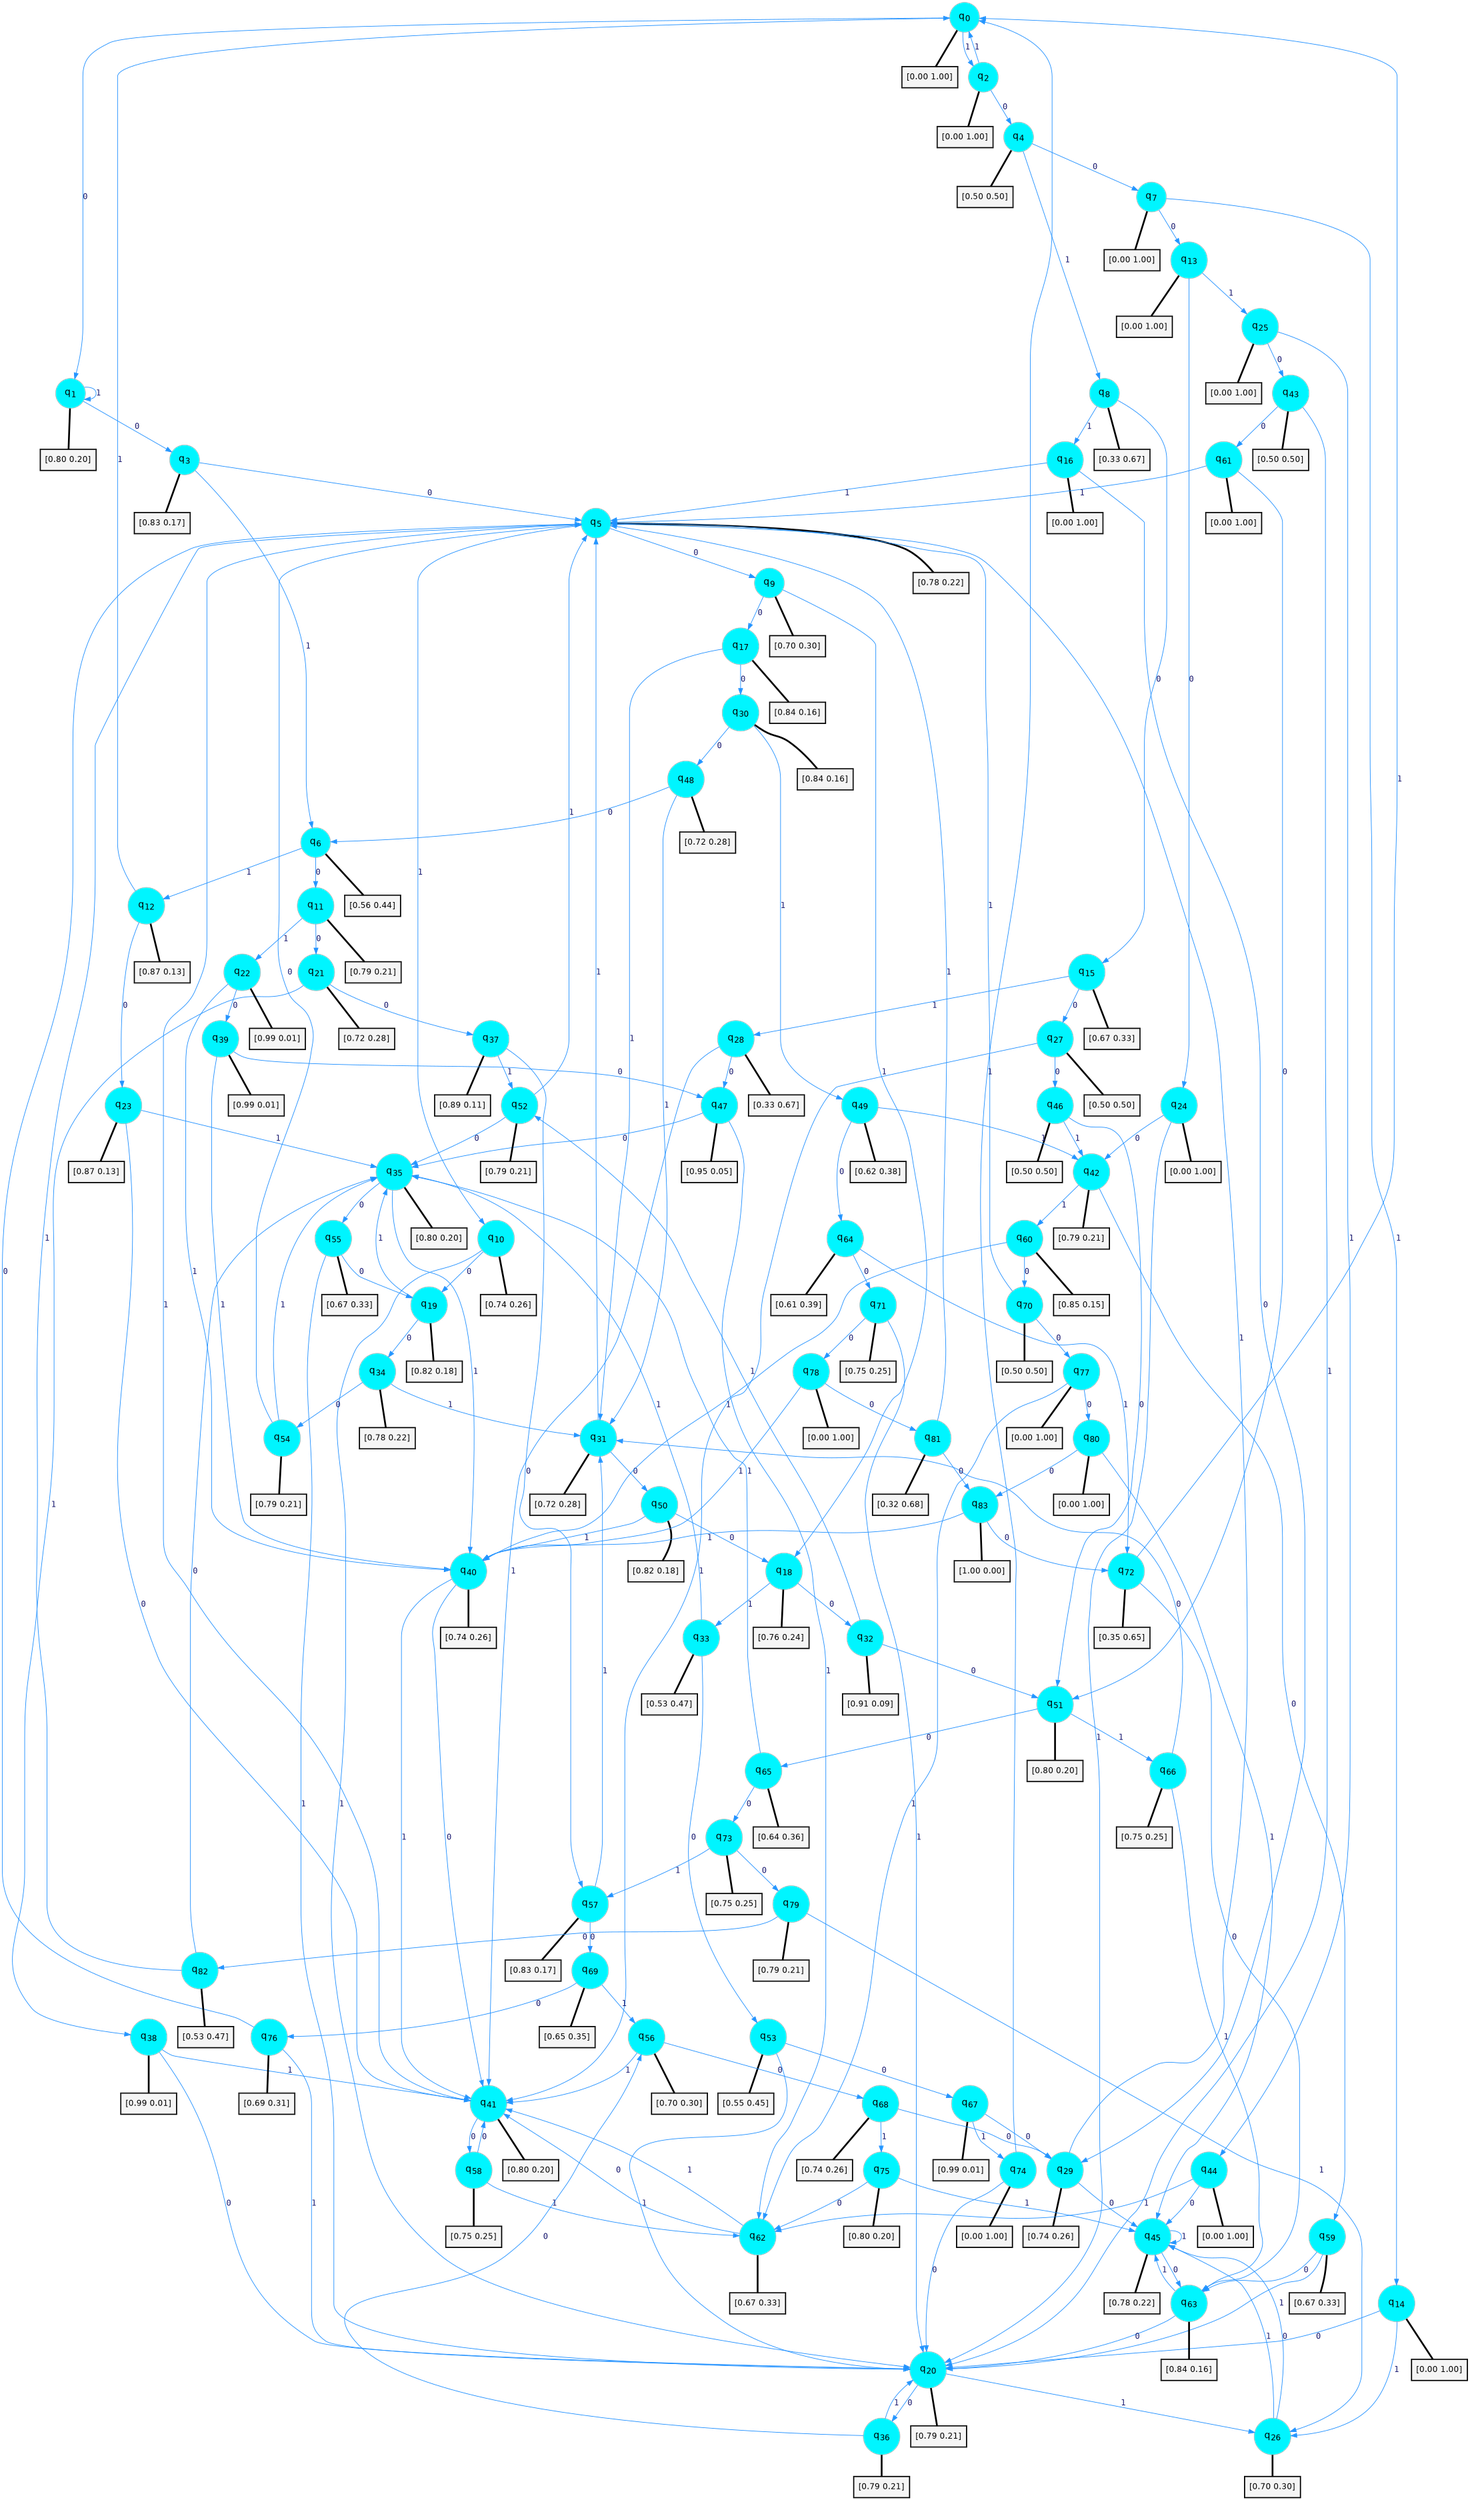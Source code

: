 digraph G {
graph [
bgcolor=transparent, dpi=300, rankdir=TD, size="40,25"];
node [
color=gray, fillcolor=turquoise1, fontcolor=black, fontname=Helvetica, fontsize=16, fontweight=bold, shape=circle, style=filled];
edge [
arrowsize=1, color=dodgerblue1, fontcolor=midnightblue, fontname=courier, fontweight=bold, penwidth=1, style=solid, weight=20];
0[label=<q<SUB>0</SUB>>];
1[label=<q<SUB>1</SUB>>];
2[label=<q<SUB>2</SUB>>];
3[label=<q<SUB>3</SUB>>];
4[label=<q<SUB>4</SUB>>];
5[label=<q<SUB>5</SUB>>];
6[label=<q<SUB>6</SUB>>];
7[label=<q<SUB>7</SUB>>];
8[label=<q<SUB>8</SUB>>];
9[label=<q<SUB>9</SUB>>];
10[label=<q<SUB>10</SUB>>];
11[label=<q<SUB>11</SUB>>];
12[label=<q<SUB>12</SUB>>];
13[label=<q<SUB>13</SUB>>];
14[label=<q<SUB>14</SUB>>];
15[label=<q<SUB>15</SUB>>];
16[label=<q<SUB>16</SUB>>];
17[label=<q<SUB>17</SUB>>];
18[label=<q<SUB>18</SUB>>];
19[label=<q<SUB>19</SUB>>];
20[label=<q<SUB>20</SUB>>];
21[label=<q<SUB>21</SUB>>];
22[label=<q<SUB>22</SUB>>];
23[label=<q<SUB>23</SUB>>];
24[label=<q<SUB>24</SUB>>];
25[label=<q<SUB>25</SUB>>];
26[label=<q<SUB>26</SUB>>];
27[label=<q<SUB>27</SUB>>];
28[label=<q<SUB>28</SUB>>];
29[label=<q<SUB>29</SUB>>];
30[label=<q<SUB>30</SUB>>];
31[label=<q<SUB>31</SUB>>];
32[label=<q<SUB>32</SUB>>];
33[label=<q<SUB>33</SUB>>];
34[label=<q<SUB>34</SUB>>];
35[label=<q<SUB>35</SUB>>];
36[label=<q<SUB>36</SUB>>];
37[label=<q<SUB>37</SUB>>];
38[label=<q<SUB>38</SUB>>];
39[label=<q<SUB>39</SUB>>];
40[label=<q<SUB>40</SUB>>];
41[label=<q<SUB>41</SUB>>];
42[label=<q<SUB>42</SUB>>];
43[label=<q<SUB>43</SUB>>];
44[label=<q<SUB>44</SUB>>];
45[label=<q<SUB>45</SUB>>];
46[label=<q<SUB>46</SUB>>];
47[label=<q<SUB>47</SUB>>];
48[label=<q<SUB>48</SUB>>];
49[label=<q<SUB>49</SUB>>];
50[label=<q<SUB>50</SUB>>];
51[label=<q<SUB>51</SUB>>];
52[label=<q<SUB>52</SUB>>];
53[label=<q<SUB>53</SUB>>];
54[label=<q<SUB>54</SUB>>];
55[label=<q<SUB>55</SUB>>];
56[label=<q<SUB>56</SUB>>];
57[label=<q<SUB>57</SUB>>];
58[label=<q<SUB>58</SUB>>];
59[label=<q<SUB>59</SUB>>];
60[label=<q<SUB>60</SUB>>];
61[label=<q<SUB>61</SUB>>];
62[label=<q<SUB>62</SUB>>];
63[label=<q<SUB>63</SUB>>];
64[label=<q<SUB>64</SUB>>];
65[label=<q<SUB>65</SUB>>];
66[label=<q<SUB>66</SUB>>];
67[label=<q<SUB>67</SUB>>];
68[label=<q<SUB>68</SUB>>];
69[label=<q<SUB>69</SUB>>];
70[label=<q<SUB>70</SUB>>];
71[label=<q<SUB>71</SUB>>];
72[label=<q<SUB>72</SUB>>];
73[label=<q<SUB>73</SUB>>];
74[label=<q<SUB>74</SUB>>];
75[label=<q<SUB>75</SUB>>];
76[label=<q<SUB>76</SUB>>];
77[label=<q<SUB>77</SUB>>];
78[label=<q<SUB>78</SUB>>];
79[label=<q<SUB>79</SUB>>];
80[label=<q<SUB>80</SUB>>];
81[label=<q<SUB>81</SUB>>];
82[label=<q<SUB>82</SUB>>];
83[label=<q<SUB>83</SUB>>];
84[label="[0.00 1.00]", shape=box,fontcolor=black, fontname=Helvetica, fontsize=14, penwidth=2, fillcolor=whitesmoke,color=black];
85[label="[0.80 0.20]", shape=box,fontcolor=black, fontname=Helvetica, fontsize=14, penwidth=2, fillcolor=whitesmoke,color=black];
86[label="[0.00 1.00]", shape=box,fontcolor=black, fontname=Helvetica, fontsize=14, penwidth=2, fillcolor=whitesmoke,color=black];
87[label="[0.83 0.17]", shape=box,fontcolor=black, fontname=Helvetica, fontsize=14, penwidth=2, fillcolor=whitesmoke,color=black];
88[label="[0.50 0.50]", shape=box,fontcolor=black, fontname=Helvetica, fontsize=14, penwidth=2, fillcolor=whitesmoke,color=black];
89[label="[0.78 0.22]", shape=box,fontcolor=black, fontname=Helvetica, fontsize=14, penwidth=2, fillcolor=whitesmoke,color=black];
90[label="[0.56 0.44]", shape=box,fontcolor=black, fontname=Helvetica, fontsize=14, penwidth=2, fillcolor=whitesmoke,color=black];
91[label="[0.00 1.00]", shape=box,fontcolor=black, fontname=Helvetica, fontsize=14, penwidth=2, fillcolor=whitesmoke,color=black];
92[label="[0.33 0.67]", shape=box,fontcolor=black, fontname=Helvetica, fontsize=14, penwidth=2, fillcolor=whitesmoke,color=black];
93[label="[0.70 0.30]", shape=box,fontcolor=black, fontname=Helvetica, fontsize=14, penwidth=2, fillcolor=whitesmoke,color=black];
94[label="[0.74 0.26]", shape=box,fontcolor=black, fontname=Helvetica, fontsize=14, penwidth=2, fillcolor=whitesmoke,color=black];
95[label="[0.79 0.21]", shape=box,fontcolor=black, fontname=Helvetica, fontsize=14, penwidth=2, fillcolor=whitesmoke,color=black];
96[label="[0.87 0.13]", shape=box,fontcolor=black, fontname=Helvetica, fontsize=14, penwidth=2, fillcolor=whitesmoke,color=black];
97[label="[0.00 1.00]", shape=box,fontcolor=black, fontname=Helvetica, fontsize=14, penwidth=2, fillcolor=whitesmoke,color=black];
98[label="[0.00 1.00]", shape=box,fontcolor=black, fontname=Helvetica, fontsize=14, penwidth=2, fillcolor=whitesmoke,color=black];
99[label="[0.67 0.33]", shape=box,fontcolor=black, fontname=Helvetica, fontsize=14, penwidth=2, fillcolor=whitesmoke,color=black];
100[label="[0.00 1.00]", shape=box,fontcolor=black, fontname=Helvetica, fontsize=14, penwidth=2, fillcolor=whitesmoke,color=black];
101[label="[0.84 0.16]", shape=box,fontcolor=black, fontname=Helvetica, fontsize=14, penwidth=2, fillcolor=whitesmoke,color=black];
102[label="[0.76 0.24]", shape=box,fontcolor=black, fontname=Helvetica, fontsize=14, penwidth=2, fillcolor=whitesmoke,color=black];
103[label="[0.82 0.18]", shape=box,fontcolor=black, fontname=Helvetica, fontsize=14, penwidth=2, fillcolor=whitesmoke,color=black];
104[label="[0.79 0.21]", shape=box,fontcolor=black, fontname=Helvetica, fontsize=14, penwidth=2, fillcolor=whitesmoke,color=black];
105[label="[0.72 0.28]", shape=box,fontcolor=black, fontname=Helvetica, fontsize=14, penwidth=2, fillcolor=whitesmoke,color=black];
106[label="[0.99 0.01]", shape=box,fontcolor=black, fontname=Helvetica, fontsize=14, penwidth=2, fillcolor=whitesmoke,color=black];
107[label="[0.87 0.13]", shape=box,fontcolor=black, fontname=Helvetica, fontsize=14, penwidth=2, fillcolor=whitesmoke,color=black];
108[label="[0.00 1.00]", shape=box,fontcolor=black, fontname=Helvetica, fontsize=14, penwidth=2, fillcolor=whitesmoke,color=black];
109[label="[0.00 1.00]", shape=box,fontcolor=black, fontname=Helvetica, fontsize=14, penwidth=2, fillcolor=whitesmoke,color=black];
110[label="[0.70 0.30]", shape=box,fontcolor=black, fontname=Helvetica, fontsize=14, penwidth=2, fillcolor=whitesmoke,color=black];
111[label="[0.50 0.50]", shape=box,fontcolor=black, fontname=Helvetica, fontsize=14, penwidth=2, fillcolor=whitesmoke,color=black];
112[label="[0.33 0.67]", shape=box,fontcolor=black, fontname=Helvetica, fontsize=14, penwidth=2, fillcolor=whitesmoke,color=black];
113[label="[0.74 0.26]", shape=box,fontcolor=black, fontname=Helvetica, fontsize=14, penwidth=2, fillcolor=whitesmoke,color=black];
114[label="[0.84 0.16]", shape=box,fontcolor=black, fontname=Helvetica, fontsize=14, penwidth=2, fillcolor=whitesmoke,color=black];
115[label="[0.72 0.28]", shape=box,fontcolor=black, fontname=Helvetica, fontsize=14, penwidth=2, fillcolor=whitesmoke,color=black];
116[label="[0.91 0.09]", shape=box,fontcolor=black, fontname=Helvetica, fontsize=14, penwidth=2, fillcolor=whitesmoke,color=black];
117[label="[0.53 0.47]", shape=box,fontcolor=black, fontname=Helvetica, fontsize=14, penwidth=2, fillcolor=whitesmoke,color=black];
118[label="[0.78 0.22]", shape=box,fontcolor=black, fontname=Helvetica, fontsize=14, penwidth=2, fillcolor=whitesmoke,color=black];
119[label="[0.80 0.20]", shape=box,fontcolor=black, fontname=Helvetica, fontsize=14, penwidth=2, fillcolor=whitesmoke,color=black];
120[label="[0.79 0.21]", shape=box,fontcolor=black, fontname=Helvetica, fontsize=14, penwidth=2, fillcolor=whitesmoke,color=black];
121[label="[0.89 0.11]", shape=box,fontcolor=black, fontname=Helvetica, fontsize=14, penwidth=2, fillcolor=whitesmoke,color=black];
122[label="[0.99 0.01]", shape=box,fontcolor=black, fontname=Helvetica, fontsize=14, penwidth=2, fillcolor=whitesmoke,color=black];
123[label="[0.99 0.01]", shape=box,fontcolor=black, fontname=Helvetica, fontsize=14, penwidth=2, fillcolor=whitesmoke,color=black];
124[label="[0.74 0.26]", shape=box,fontcolor=black, fontname=Helvetica, fontsize=14, penwidth=2, fillcolor=whitesmoke,color=black];
125[label="[0.80 0.20]", shape=box,fontcolor=black, fontname=Helvetica, fontsize=14, penwidth=2, fillcolor=whitesmoke,color=black];
126[label="[0.79 0.21]", shape=box,fontcolor=black, fontname=Helvetica, fontsize=14, penwidth=2, fillcolor=whitesmoke,color=black];
127[label="[0.50 0.50]", shape=box,fontcolor=black, fontname=Helvetica, fontsize=14, penwidth=2, fillcolor=whitesmoke,color=black];
128[label="[0.00 1.00]", shape=box,fontcolor=black, fontname=Helvetica, fontsize=14, penwidth=2, fillcolor=whitesmoke,color=black];
129[label="[0.78 0.22]", shape=box,fontcolor=black, fontname=Helvetica, fontsize=14, penwidth=2, fillcolor=whitesmoke,color=black];
130[label="[0.50 0.50]", shape=box,fontcolor=black, fontname=Helvetica, fontsize=14, penwidth=2, fillcolor=whitesmoke,color=black];
131[label="[0.95 0.05]", shape=box,fontcolor=black, fontname=Helvetica, fontsize=14, penwidth=2, fillcolor=whitesmoke,color=black];
132[label="[0.72 0.28]", shape=box,fontcolor=black, fontname=Helvetica, fontsize=14, penwidth=2, fillcolor=whitesmoke,color=black];
133[label="[0.62 0.38]", shape=box,fontcolor=black, fontname=Helvetica, fontsize=14, penwidth=2, fillcolor=whitesmoke,color=black];
134[label="[0.82 0.18]", shape=box,fontcolor=black, fontname=Helvetica, fontsize=14, penwidth=2, fillcolor=whitesmoke,color=black];
135[label="[0.80 0.20]", shape=box,fontcolor=black, fontname=Helvetica, fontsize=14, penwidth=2, fillcolor=whitesmoke,color=black];
136[label="[0.79 0.21]", shape=box,fontcolor=black, fontname=Helvetica, fontsize=14, penwidth=2, fillcolor=whitesmoke,color=black];
137[label="[0.55 0.45]", shape=box,fontcolor=black, fontname=Helvetica, fontsize=14, penwidth=2, fillcolor=whitesmoke,color=black];
138[label="[0.79 0.21]", shape=box,fontcolor=black, fontname=Helvetica, fontsize=14, penwidth=2, fillcolor=whitesmoke,color=black];
139[label="[0.67 0.33]", shape=box,fontcolor=black, fontname=Helvetica, fontsize=14, penwidth=2, fillcolor=whitesmoke,color=black];
140[label="[0.70 0.30]", shape=box,fontcolor=black, fontname=Helvetica, fontsize=14, penwidth=2, fillcolor=whitesmoke,color=black];
141[label="[0.83 0.17]", shape=box,fontcolor=black, fontname=Helvetica, fontsize=14, penwidth=2, fillcolor=whitesmoke,color=black];
142[label="[0.75 0.25]", shape=box,fontcolor=black, fontname=Helvetica, fontsize=14, penwidth=2, fillcolor=whitesmoke,color=black];
143[label="[0.67 0.33]", shape=box,fontcolor=black, fontname=Helvetica, fontsize=14, penwidth=2, fillcolor=whitesmoke,color=black];
144[label="[0.85 0.15]", shape=box,fontcolor=black, fontname=Helvetica, fontsize=14, penwidth=2, fillcolor=whitesmoke,color=black];
145[label="[0.00 1.00]", shape=box,fontcolor=black, fontname=Helvetica, fontsize=14, penwidth=2, fillcolor=whitesmoke,color=black];
146[label="[0.67 0.33]", shape=box,fontcolor=black, fontname=Helvetica, fontsize=14, penwidth=2, fillcolor=whitesmoke,color=black];
147[label="[0.84 0.16]", shape=box,fontcolor=black, fontname=Helvetica, fontsize=14, penwidth=2, fillcolor=whitesmoke,color=black];
148[label="[0.61 0.39]", shape=box,fontcolor=black, fontname=Helvetica, fontsize=14, penwidth=2, fillcolor=whitesmoke,color=black];
149[label="[0.64 0.36]", shape=box,fontcolor=black, fontname=Helvetica, fontsize=14, penwidth=2, fillcolor=whitesmoke,color=black];
150[label="[0.75 0.25]", shape=box,fontcolor=black, fontname=Helvetica, fontsize=14, penwidth=2, fillcolor=whitesmoke,color=black];
151[label="[0.99 0.01]", shape=box,fontcolor=black, fontname=Helvetica, fontsize=14, penwidth=2, fillcolor=whitesmoke,color=black];
152[label="[0.74 0.26]", shape=box,fontcolor=black, fontname=Helvetica, fontsize=14, penwidth=2, fillcolor=whitesmoke,color=black];
153[label="[0.65 0.35]", shape=box,fontcolor=black, fontname=Helvetica, fontsize=14, penwidth=2, fillcolor=whitesmoke,color=black];
154[label="[0.50 0.50]", shape=box,fontcolor=black, fontname=Helvetica, fontsize=14, penwidth=2, fillcolor=whitesmoke,color=black];
155[label="[0.75 0.25]", shape=box,fontcolor=black, fontname=Helvetica, fontsize=14, penwidth=2, fillcolor=whitesmoke,color=black];
156[label="[0.35 0.65]", shape=box,fontcolor=black, fontname=Helvetica, fontsize=14, penwidth=2, fillcolor=whitesmoke,color=black];
157[label="[0.75 0.25]", shape=box,fontcolor=black, fontname=Helvetica, fontsize=14, penwidth=2, fillcolor=whitesmoke,color=black];
158[label="[0.00 1.00]", shape=box,fontcolor=black, fontname=Helvetica, fontsize=14, penwidth=2, fillcolor=whitesmoke,color=black];
159[label="[0.80 0.20]", shape=box,fontcolor=black, fontname=Helvetica, fontsize=14, penwidth=2, fillcolor=whitesmoke,color=black];
160[label="[0.69 0.31]", shape=box,fontcolor=black, fontname=Helvetica, fontsize=14, penwidth=2, fillcolor=whitesmoke,color=black];
161[label="[0.00 1.00]", shape=box,fontcolor=black, fontname=Helvetica, fontsize=14, penwidth=2, fillcolor=whitesmoke,color=black];
162[label="[0.00 1.00]", shape=box,fontcolor=black, fontname=Helvetica, fontsize=14, penwidth=2, fillcolor=whitesmoke,color=black];
163[label="[0.79 0.21]", shape=box,fontcolor=black, fontname=Helvetica, fontsize=14, penwidth=2, fillcolor=whitesmoke,color=black];
164[label="[0.00 1.00]", shape=box,fontcolor=black, fontname=Helvetica, fontsize=14, penwidth=2, fillcolor=whitesmoke,color=black];
165[label="[0.32 0.68]", shape=box,fontcolor=black, fontname=Helvetica, fontsize=14, penwidth=2, fillcolor=whitesmoke,color=black];
166[label="[0.53 0.47]", shape=box,fontcolor=black, fontname=Helvetica, fontsize=14, penwidth=2, fillcolor=whitesmoke,color=black];
167[label="[1.00 0.00]", shape=box,fontcolor=black, fontname=Helvetica, fontsize=14, penwidth=2, fillcolor=whitesmoke,color=black];
0->1 [label=0];
0->2 [label=1];
0->84 [arrowhead=none, penwidth=3,color=black];
1->3 [label=0];
1->1 [label=1];
1->85 [arrowhead=none, penwidth=3,color=black];
2->4 [label=0];
2->0 [label=1];
2->86 [arrowhead=none, penwidth=3,color=black];
3->5 [label=0];
3->6 [label=1];
3->87 [arrowhead=none, penwidth=3,color=black];
4->7 [label=0];
4->8 [label=1];
4->88 [arrowhead=none, penwidth=3,color=black];
5->9 [label=0];
5->10 [label=1];
5->89 [arrowhead=none, penwidth=3,color=black];
6->11 [label=0];
6->12 [label=1];
6->90 [arrowhead=none, penwidth=3,color=black];
7->13 [label=0];
7->14 [label=1];
7->91 [arrowhead=none, penwidth=3,color=black];
8->15 [label=0];
8->16 [label=1];
8->92 [arrowhead=none, penwidth=3,color=black];
9->17 [label=0];
9->18 [label=1];
9->93 [arrowhead=none, penwidth=3,color=black];
10->19 [label=0];
10->20 [label=1];
10->94 [arrowhead=none, penwidth=3,color=black];
11->21 [label=0];
11->22 [label=1];
11->95 [arrowhead=none, penwidth=3,color=black];
12->23 [label=0];
12->0 [label=1];
12->96 [arrowhead=none, penwidth=3,color=black];
13->24 [label=0];
13->25 [label=1];
13->97 [arrowhead=none, penwidth=3,color=black];
14->20 [label=0];
14->26 [label=1];
14->98 [arrowhead=none, penwidth=3,color=black];
15->27 [label=0];
15->28 [label=1];
15->99 [arrowhead=none, penwidth=3,color=black];
16->29 [label=0];
16->5 [label=1];
16->100 [arrowhead=none, penwidth=3,color=black];
17->30 [label=0];
17->31 [label=1];
17->101 [arrowhead=none, penwidth=3,color=black];
18->32 [label=0];
18->33 [label=1];
18->102 [arrowhead=none, penwidth=3,color=black];
19->34 [label=0];
19->35 [label=1];
19->103 [arrowhead=none, penwidth=3,color=black];
20->36 [label=0];
20->26 [label=1];
20->104 [arrowhead=none, penwidth=3,color=black];
21->37 [label=0];
21->38 [label=1];
21->105 [arrowhead=none, penwidth=3,color=black];
22->39 [label=0];
22->40 [label=1];
22->106 [arrowhead=none, penwidth=3,color=black];
23->41 [label=0];
23->35 [label=1];
23->107 [arrowhead=none, penwidth=3,color=black];
24->42 [label=0];
24->20 [label=1];
24->108 [arrowhead=none, penwidth=3,color=black];
25->43 [label=0];
25->44 [label=1];
25->109 [arrowhead=none, penwidth=3,color=black];
26->45 [label=0];
26->45 [label=1];
26->110 [arrowhead=none, penwidth=3,color=black];
27->46 [label=0];
27->41 [label=1];
27->111 [arrowhead=none, penwidth=3,color=black];
28->47 [label=0];
28->41 [label=1];
28->112 [arrowhead=none, penwidth=3,color=black];
29->45 [label=0];
29->5 [label=1];
29->113 [arrowhead=none, penwidth=3,color=black];
30->48 [label=0];
30->49 [label=1];
30->114 [arrowhead=none, penwidth=3,color=black];
31->50 [label=0];
31->5 [label=1];
31->115 [arrowhead=none, penwidth=3,color=black];
32->51 [label=0];
32->52 [label=1];
32->116 [arrowhead=none, penwidth=3,color=black];
33->53 [label=0];
33->35 [label=1];
33->117 [arrowhead=none, penwidth=3,color=black];
34->54 [label=0];
34->31 [label=1];
34->118 [arrowhead=none, penwidth=3,color=black];
35->55 [label=0];
35->40 [label=1];
35->119 [arrowhead=none, penwidth=3,color=black];
36->56 [label=0];
36->20 [label=1];
36->120 [arrowhead=none, penwidth=3,color=black];
37->57 [label=0];
37->52 [label=1];
37->121 [arrowhead=none, penwidth=3,color=black];
38->20 [label=0];
38->41 [label=1];
38->122 [arrowhead=none, penwidth=3,color=black];
39->47 [label=0];
39->40 [label=1];
39->123 [arrowhead=none, penwidth=3,color=black];
40->41 [label=0];
40->41 [label=1];
40->124 [arrowhead=none, penwidth=3,color=black];
41->58 [label=0];
41->5 [label=1];
41->125 [arrowhead=none, penwidth=3,color=black];
42->59 [label=0];
42->60 [label=1];
42->126 [arrowhead=none, penwidth=3,color=black];
43->61 [label=0];
43->20 [label=1];
43->127 [arrowhead=none, penwidth=3,color=black];
44->45 [label=0];
44->62 [label=1];
44->128 [arrowhead=none, penwidth=3,color=black];
45->63 [label=0];
45->45 [label=1];
45->129 [arrowhead=none, penwidth=3,color=black];
46->51 [label=0];
46->42 [label=1];
46->130 [arrowhead=none, penwidth=3,color=black];
47->35 [label=0];
47->62 [label=1];
47->131 [arrowhead=none, penwidth=3,color=black];
48->6 [label=0];
48->31 [label=1];
48->132 [arrowhead=none, penwidth=3,color=black];
49->64 [label=0];
49->42 [label=1];
49->133 [arrowhead=none, penwidth=3,color=black];
50->18 [label=0];
50->40 [label=1];
50->134 [arrowhead=none, penwidth=3,color=black];
51->65 [label=0];
51->66 [label=1];
51->135 [arrowhead=none, penwidth=3,color=black];
52->35 [label=0];
52->5 [label=1];
52->136 [arrowhead=none, penwidth=3,color=black];
53->67 [label=0];
53->20 [label=1];
53->137 [arrowhead=none, penwidth=3,color=black];
54->5 [label=0];
54->35 [label=1];
54->138 [arrowhead=none, penwidth=3,color=black];
55->19 [label=0];
55->20 [label=1];
55->139 [arrowhead=none, penwidth=3,color=black];
56->68 [label=0];
56->41 [label=1];
56->140 [arrowhead=none, penwidth=3,color=black];
57->69 [label=0];
57->31 [label=1];
57->141 [arrowhead=none, penwidth=3,color=black];
58->41 [label=0];
58->62 [label=1];
58->142 [arrowhead=none, penwidth=3,color=black];
59->63 [label=0];
59->20 [label=1];
59->143 [arrowhead=none, penwidth=3,color=black];
60->70 [label=0];
60->40 [label=1];
60->144 [arrowhead=none, penwidth=3,color=black];
61->51 [label=0];
61->5 [label=1];
61->145 [arrowhead=none, penwidth=3,color=black];
62->41 [label=0];
62->41 [label=1];
62->146 [arrowhead=none, penwidth=3,color=black];
63->20 [label=0];
63->45 [label=1];
63->147 [arrowhead=none, penwidth=3,color=black];
64->71 [label=0];
64->72 [label=1];
64->148 [arrowhead=none, penwidth=3,color=black];
65->73 [label=0];
65->35 [label=1];
65->149 [arrowhead=none, penwidth=3,color=black];
66->31 [label=0];
66->63 [label=1];
66->150 [arrowhead=none, penwidth=3,color=black];
67->29 [label=0];
67->74 [label=1];
67->151 [arrowhead=none, penwidth=3,color=black];
68->29 [label=0];
68->75 [label=1];
68->152 [arrowhead=none, penwidth=3,color=black];
69->76 [label=0];
69->56 [label=1];
69->153 [arrowhead=none, penwidth=3,color=black];
70->77 [label=0];
70->5 [label=1];
70->154 [arrowhead=none, penwidth=3,color=black];
71->78 [label=0];
71->20 [label=1];
71->155 [arrowhead=none, penwidth=3,color=black];
72->63 [label=0];
72->0 [label=1];
72->156 [arrowhead=none, penwidth=3,color=black];
73->79 [label=0];
73->57 [label=1];
73->157 [arrowhead=none, penwidth=3,color=black];
74->20 [label=0];
74->0 [label=1];
74->158 [arrowhead=none, penwidth=3,color=black];
75->62 [label=0];
75->45 [label=1];
75->159 [arrowhead=none, penwidth=3,color=black];
76->5 [label=0];
76->20 [label=1];
76->160 [arrowhead=none, penwidth=3,color=black];
77->80 [label=0];
77->62 [label=1];
77->161 [arrowhead=none, penwidth=3,color=black];
78->81 [label=0];
78->40 [label=1];
78->162 [arrowhead=none, penwidth=3,color=black];
79->82 [label=0];
79->26 [label=1];
79->163 [arrowhead=none, penwidth=3,color=black];
80->83 [label=0];
80->45 [label=1];
80->164 [arrowhead=none, penwidth=3,color=black];
81->83 [label=0];
81->5 [label=1];
81->165 [arrowhead=none, penwidth=3,color=black];
82->35 [label=0];
82->5 [label=1];
82->166 [arrowhead=none, penwidth=3,color=black];
83->72 [label=0];
83->40 [label=1];
83->167 [arrowhead=none, penwidth=3,color=black];
}

